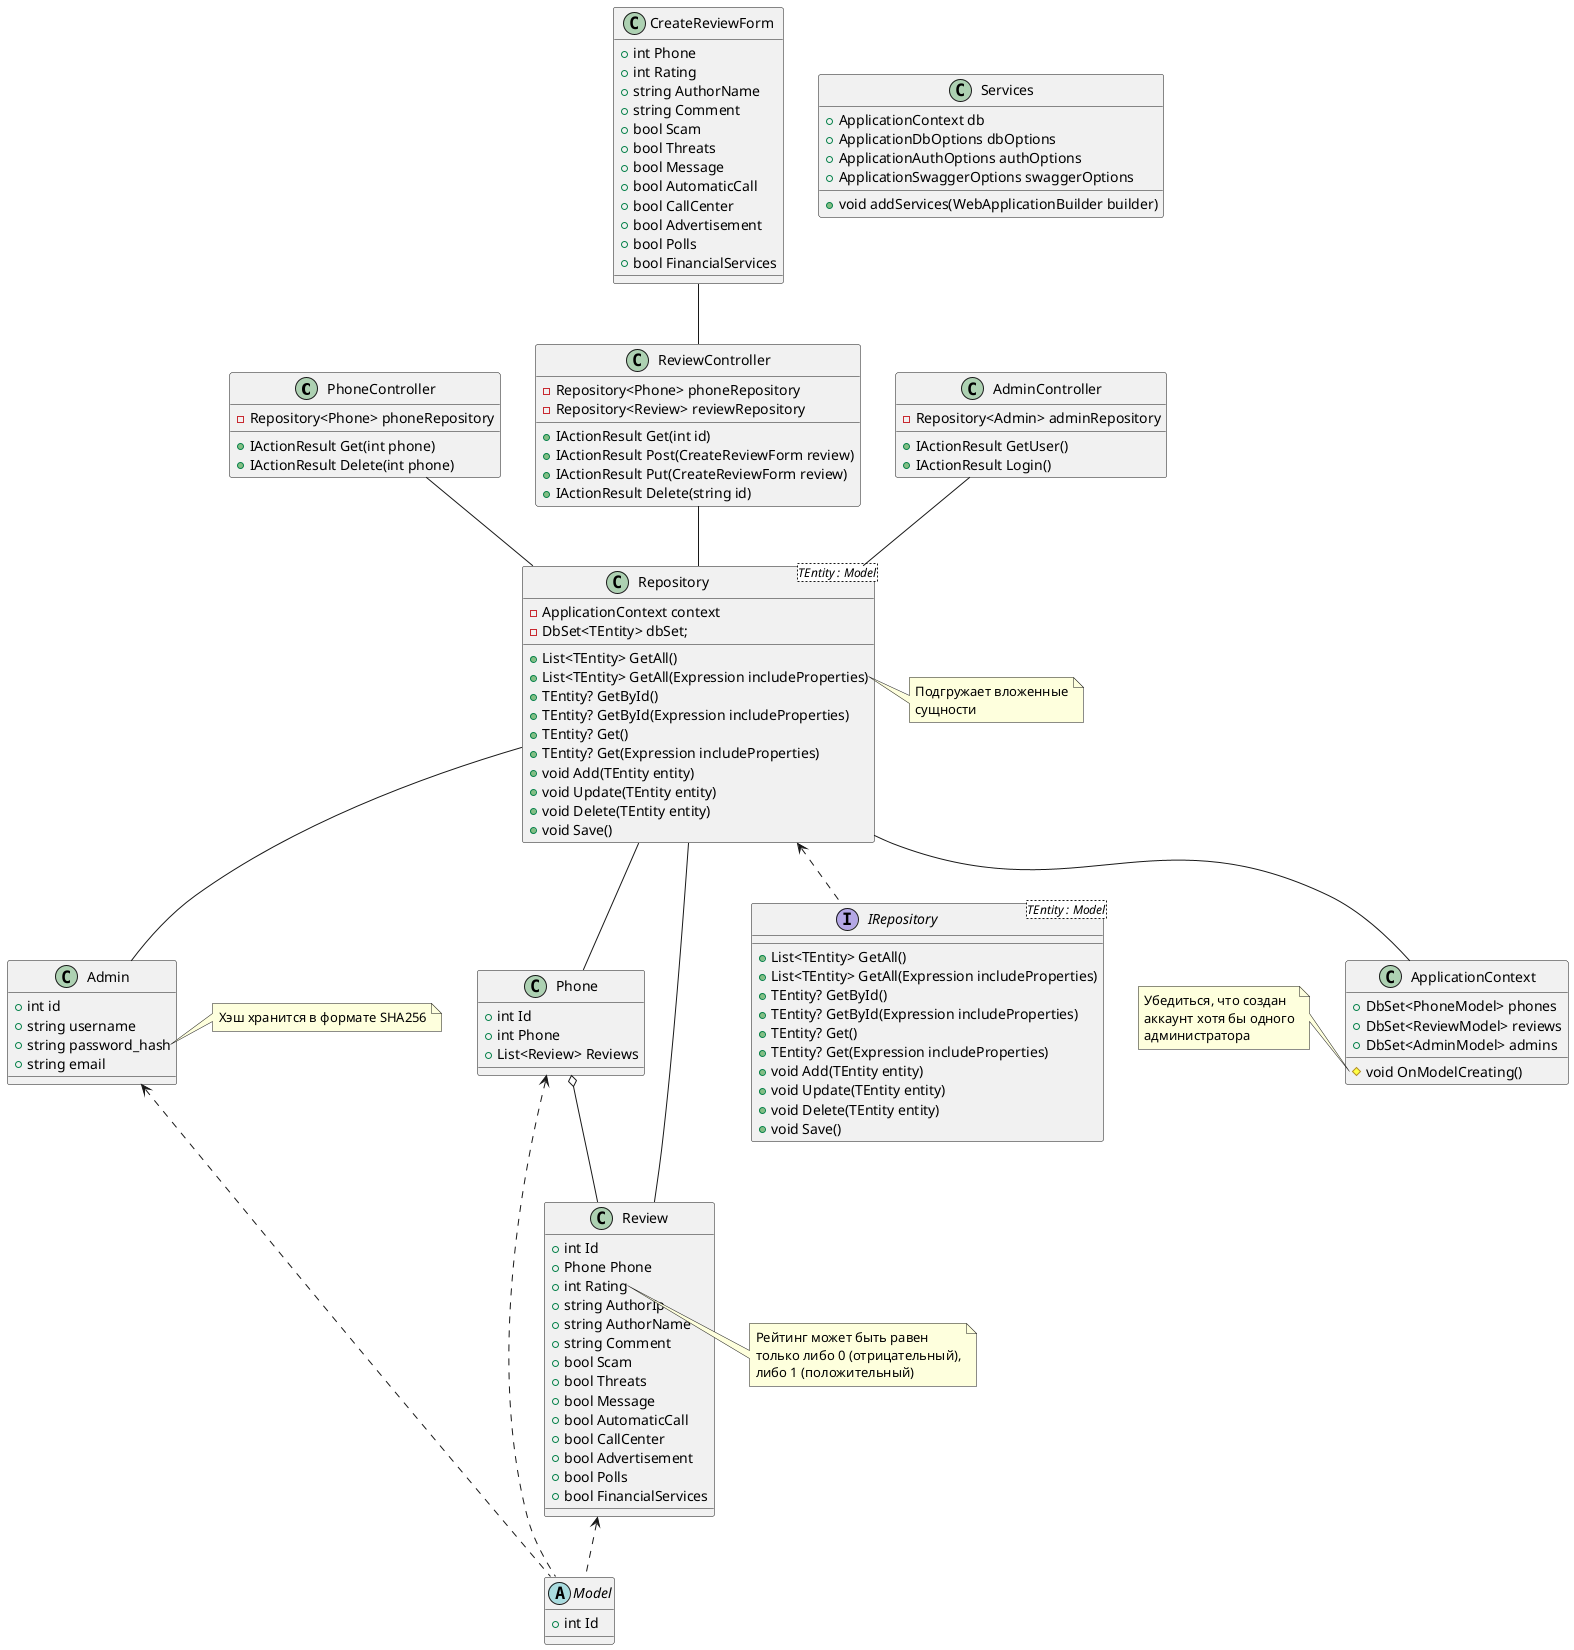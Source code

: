 @startuml Class
class PhoneController {
    - Repository<Phone> phoneRepository
    + IActionResult Get(int phone)
    + IActionResult Delete(int phone)
}

class ReviewController {
    - Repository<Phone> phoneRepository
    - Repository<Review> reviewRepository
    + IActionResult Get(int id)
    + IActionResult Post(CreateReviewForm review)
    + IActionResult Put(CreateReviewForm review)
    + IActionResult Delete(string id)
}

class AdminController {
    - Repository<Admin> adminRepository
    + IActionResult GetUser()
    + IActionResult Login()
}

class CreateReviewForm {
    + int Phone
    + int Rating
    + string AuthorName
    + string Comment
    + bool Scam
    + bool Threats
    + bool Message
    + bool AutomaticCall
    + bool CallCenter
    + bool Advertisement
    + bool Polls
    + bool FinancialServices
}



together {
    class Phone {
        + int Id
        + int Phone
        + List<Review> Reviews
    }
    class Admin {
        + int id
        + string username
        + string password_hash
        + string email
    }
    note left of Admin::password_hash
    Хэш хранится в формате SHA256
    end note
}

together {
    class Review {
        + int Id
        + Phone Phone
        + int Rating
        + string AuthorIp
        + string AuthorName
        + string Comment
        + bool Scam
        + bool Threats
        + bool Message
        + bool AutomaticCall
        + bool CallCenter
        + bool Advertisement
        + bool Polls
        + bool FinancialServices
    }
    note right of Review::Rating
    Рейтинг может быть равен
    только либо 0 (отрицательный),
    либо 1 (положительный)
    end note

    abstract class Model {
        + int Id
    }
}



class Services {
    + ApplicationContext db
    + ApplicationDbOptions dbOptions
    + ApplicationAuthOptions authOptions
    + ApplicationSwaggerOptions swaggerOptions
    + void addServices(WebApplicationBuilder builder)
}


together {
    interface IRepository<TEntity : Model>{
        + List<TEntity> GetAll()
        + List<TEntity> GetAll(Expression includeProperties)
        + TEntity? GetById()
        + TEntity? GetById(Expression includeProperties)
        + TEntity? Get()
        + TEntity? Get(Expression includeProperties)
        + void Add(TEntity entity)
        + void Update(TEntity entity)
        + void Delete(TEntity entity)
        + void Save()
    }

    class ApplicationContext {
        + DbSet<PhoneModel> phones
        + DbSet<ReviewModel> reviews
        + DbSet<AdminModel> admins
        # void OnModelCreating()
    }
    note left of ApplicationContext::OnModelCreating()
    Убедиться, что создан
    аккаунт хотя бы одного
    администратора
    end note
}

class Repository<TEntity : Model>{
    - ApplicationContext context
    - DbSet<TEntity> dbSet;
    + List<TEntity> GetAll()
    + List<TEntity> GetAll(Expression includeProperties)
    + TEntity? GetById()
    + TEntity? GetById(Expression includeProperties)
    + TEntity? Get()
    + TEntity? Get(Expression includeProperties)
    + void Add(TEntity entity)
    + void Update(TEntity entity)
    + void Delete(TEntity entity)
    + void Save()
}
note right of Repository::"GetAll(Expression includeProperties)"
Подгружает вложенные
сущности
end note

Repository <.. IRepository

Admin <.. Model
Phone <.. Model
Review <.. Model

Repository -- ApplicationContext

CreateReviewForm -- ReviewController

PhoneController -- Repository
ReviewController -- Repository
AdminController -- Repository

Phone  o-- Review

Repository -- Phone
Repository -- Review
Repository -- Admin